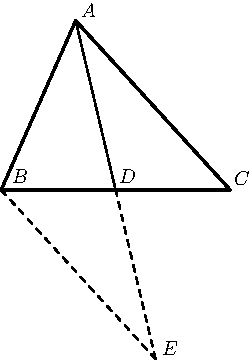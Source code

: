 import graph; size(6cm); real lsf=0.5; pen dps=linewidth(0.7)+fontsize(10); defaultpen(dps); pen ds=black; real xmin=-6.148879785814067,xmax=5.243058846898243,ymin=-6.240415705517458,ymax=3.8112948527581114; 
pair B=(-2.5505183611387654,-1.9219567429112387), C=(2.66029,-1.92), A=(-0.8551926682405302,1.931056195493834), D=(0.05488581943061721,-1.9209783714556194); 
draw(B--A,linewidth(1.2)); draw(A--C,linewidth(1.2)); draw(B--C,linewidth(1.2)); draw(A--D,linewidth(0.8)); draw(D--(0.9649643071017645,-5.773012938405073),linewidth(0.8)+linetype("4 4")); draw((0.9649643071017645,-5.773012938405073)--B,linewidth(0.8)+linetype("4 4")); 
dot(B,linewidth(1.pt)+ds); label("$B$",(-2.357948946692995,-1.8176630598762078),NE*lsf); dot(C,linewidth(1.pt)+ds); label("$C$",(2.6966255054684334,-1.8559552905744003),NE*lsf); dot(A,linewidth(1.pt)+ds); label("$A$",(-0.7879674880670968,1.9732677792448643),NE*lsf); dot(D,linewidth(1.pt)+ds); label("$D$",(0.09275381799133388,-1.8176630598762078),NE*lsf); dot((0.9649643071017645,-5.773012938405073),linewidth(1.pt)+ds); label("$E$",(1.0500595854461499,-5.742616706440954),NE*lsf); 
clip((xmin,ymin)--(xmin,ymax)--(xmax,ymax)--(xmax,ymin)--cycle); 